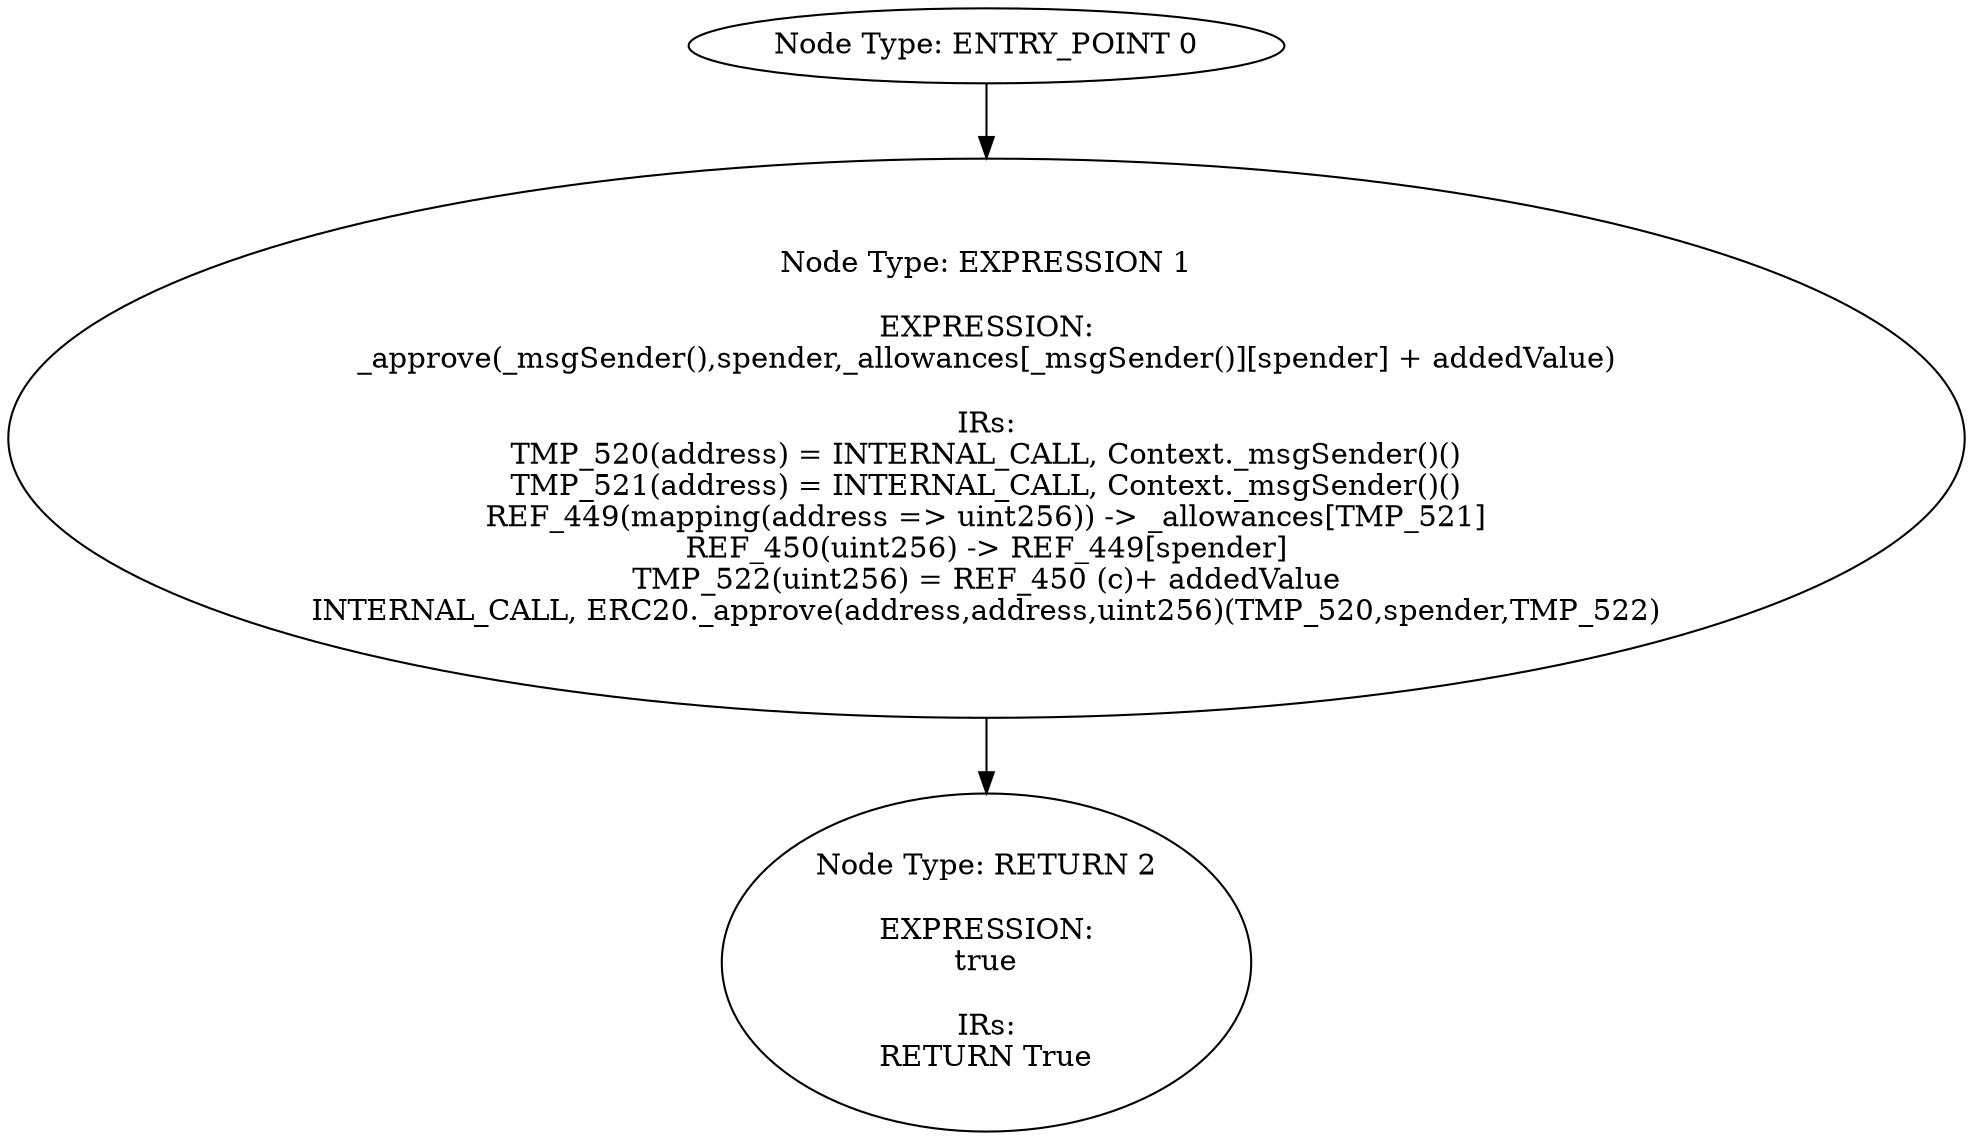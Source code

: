 digraph{
0[label="Node Type: ENTRY_POINT 0
"];
0->1;
1[label="Node Type: EXPRESSION 1

EXPRESSION:
_approve(_msgSender(),spender,_allowances[_msgSender()][spender] + addedValue)

IRs:
TMP_520(address) = INTERNAL_CALL, Context._msgSender()()
TMP_521(address) = INTERNAL_CALL, Context._msgSender()()
REF_449(mapping(address => uint256)) -> _allowances[TMP_521]
REF_450(uint256) -> REF_449[spender]
TMP_522(uint256) = REF_450 (c)+ addedValue
INTERNAL_CALL, ERC20._approve(address,address,uint256)(TMP_520,spender,TMP_522)"];
1->2;
2[label="Node Type: RETURN 2

EXPRESSION:
true

IRs:
RETURN True"];
}
